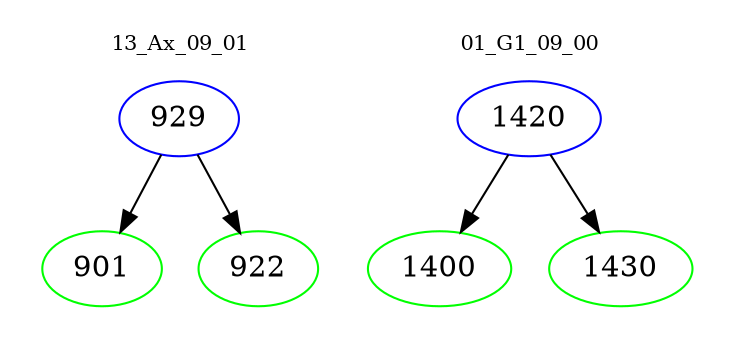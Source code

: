 digraph{
subgraph cluster_0 {
color = white
label = "13_Ax_09_01";
fontsize=10;
T0_929 [label="929", color="blue"]
T0_929 -> T0_901 [color="black"]
T0_901 [label="901", color="green"]
T0_929 -> T0_922 [color="black"]
T0_922 [label="922", color="green"]
}
subgraph cluster_1 {
color = white
label = "01_G1_09_00";
fontsize=10;
T1_1420 [label="1420", color="blue"]
T1_1420 -> T1_1400 [color="black"]
T1_1400 [label="1400", color="green"]
T1_1420 -> T1_1430 [color="black"]
T1_1430 [label="1430", color="green"]
}
}
